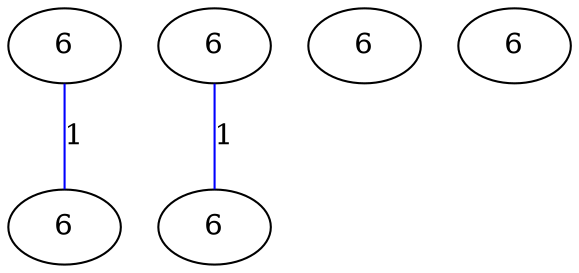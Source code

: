 graph G {
	0 [label="6"];
	1 [label="6"];
	2 [label="6"];
	3 [label="6"];
	4 [label="6"];
	5 [label="6"];
	0 -- 1 [label="1", color=blue];
	2 -- 3 [label="1", color=blue];
}